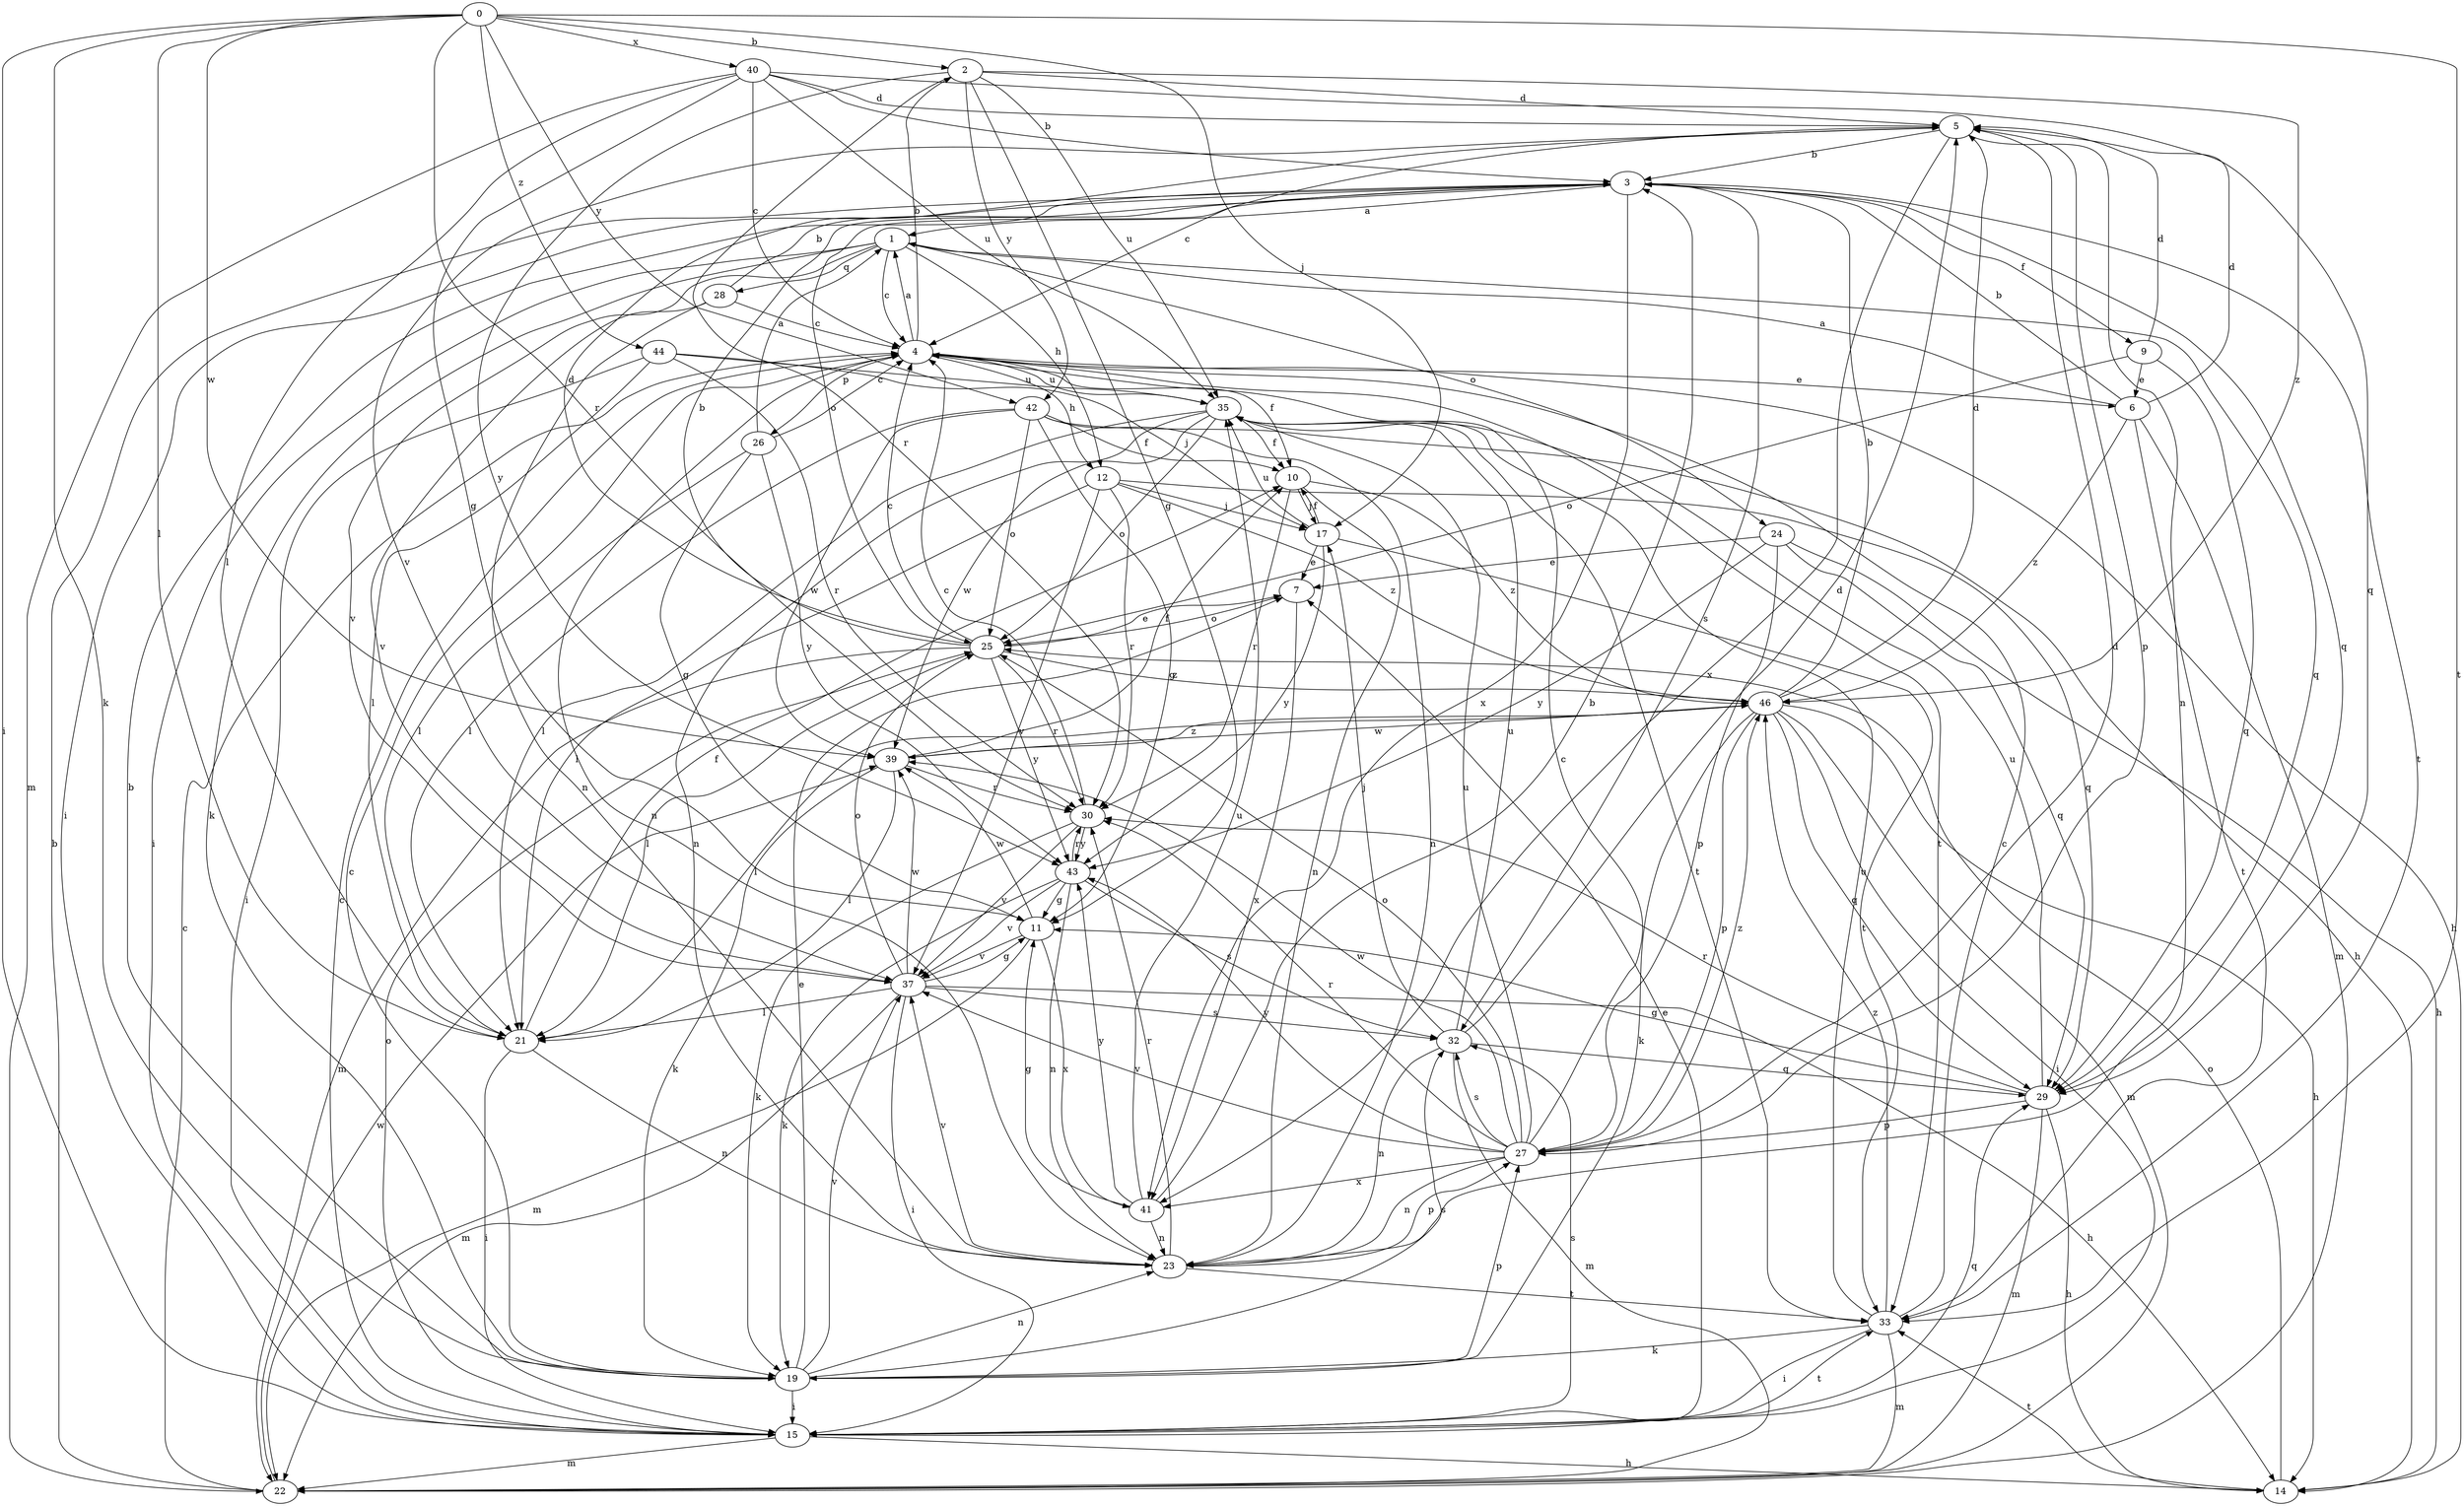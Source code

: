 strict digraph  {
0;
1;
2;
3;
4;
5;
6;
7;
9;
10;
11;
12;
14;
15;
17;
19;
21;
22;
23;
24;
25;
26;
27;
28;
29;
30;
32;
33;
35;
37;
39;
40;
41;
42;
43;
44;
46;
0 -> 2  [label=b];
0 -> 15  [label=i];
0 -> 17  [label=j];
0 -> 19  [label=k];
0 -> 21  [label=l];
0 -> 30  [label=r];
0 -> 33  [label=t];
0 -> 39  [label=w];
0 -> 40  [label=x];
0 -> 42  [label=y];
0 -> 44  [label=z];
1 -> 4  [label=c];
1 -> 12  [label=h];
1 -> 15  [label=i];
1 -> 19  [label=k];
1 -> 24  [label=o];
1 -> 28  [label=q];
1 -> 29  [label=q];
1 -> 37  [label=v];
2 -> 5  [label=d];
2 -> 11  [label=g];
2 -> 30  [label=r];
2 -> 35  [label=u];
2 -> 42  [label=y];
2 -> 43  [label=y];
2 -> 46  [label=z];
3 -> 1  [label=a];
3 -> 9  [label=f];
3 -> 15  [label=i];
3 -> 25  [label=o];
3 -> 29  [label=q];
3 -> 32  [label=s];
3 -> 33  [label=t];
3 -> 41  [label=x];
4 -> 1  [label=a];
4 -> 2  [label=b];
4 -> 6  [label=e];
4 -> 10  [label=f];
4 -> 12  [label=h];
4 -> 14  [label=h];
4 -> 23  [label=n];
4 -> 26  [label=p];
4 -> 33  [label=t];
4 -> 35  [label=u];
5 -> 3  [label=b];
5 -> 4  [label=c];
5 -> 23  [label=n];
5 -> 27  [label=p];
5 -> 37  [label=v];
5 -> 41  [label=x];
6 -> 1  [label=a];
6 -> 3  [label=b];
6 -> 5  [label=d];
6 -> 22  [label=m];
6 -> 33  [label=t];
6 -> 46  [label=z];
7 -> 25  [label=o];
7 -> 41  [label=x];
9 -> 5  [label=d];
9 -> 6  [label=e];
9 -> 25  [label=o];
9 -> 29  [label=q];
10 -> 17  [label=j];
10 -> 23  [label=n];
10 -> 30  [label=r];
10 -> 46  [label=z];
11 -> 22  [label=m];
11 -> 37  [label=v];
11 -> 39  [label=w];
11 -> 41  [label=x];
12 -> 17  [label=j];
12 -> 21  [label=l];
12 -> 29  [label=q];
12 -> 30  [label=r];
12 -> 37  [label=v];
12 -> 46  [label=z];
14 -> 25  [label=o];
14 -> 33  [label=t];
15 -> 4  [label=c];
15 -> 7  [label=e];
15 -> 14  [label=h];
15 -> 22  [label=m];
15 -> 25  [label=o];
15 -> 29  [label=q];
15 -> 32  [label=s];
15 -> 33  [label=t];
17 -> 7  [label=e];
17 -> 10  [label=f];
17 -> 33  [label=t];
17 -> 35  [label=u];
17 -> 43  [label=y];
19 -> 3  [label=b];
19 -> 4  [label=c];
19 -> 7  [label=e];
19 -> 15  [label=i];
19 -> 23  [label=n];
19 -> 27  [label=p];
19 -> 32  [label=s];
19 -> 37  [label=v];
21 -> 10  [label=f];
21 -> 15  [label=i];
21 -> 23  [label=n];
22 -> 3  [label=b];
22 -> 4  [label=c];
22 -> 39  [label=w];
23 -> 27  [label=p];
23 -> 30  [label=r];
23 -> 33  [label=t];
23 -> 37  [label=v];
24 -> 7  [label=e];
24 -> 14  [label=h];
24 -> 27  [label=p];
24 -> 29  [label=q];
24 -> 43  [label=y];
25 -> 3  [label=b];
25 -> 4  [label=c];
25 -> 5  [label=d];
25 -> 7  [label=e];
25 -> 21  [label=l];
25 -> 22  [label=m];
25 -> 30  [label=r];
25 -> 43  [label=y];
25 -> 46  [label=z];
26 -> 1  [label=a];
26 -> 4  [label=c];
26 -> 11  [label=g];
26 -> 21  [label=l];
26 -> 43  [label=y];
27 -> 4  [label=c];
27 -> 5  [label=d];
27 -> 23  [label=n];
27 -> 25  [label=o];
27 -> 30  [label=r];
27 -> 32  [label=s];
27 -> 35  [label=u];
27 -> 37  [label=v];
27 -> 39  [label=w];
27 -> 41  [label=x];
27 -> 43  [label=y];
27 -> 46  [label=z];
28 -> 3  [label=b];
28 -> 4  [label=c];
28 -> 23  [label=n];
28 -> 37  [label=v];
29 -> 11  [label=g];
29 -> 14  [label=h];
29 -> 22  [label=m];
29 -> 27  [label=p];
29 -> 30  [label=r];
29 -> 35  [label=u];
30 -> 4  [label=c];
30 -> 19  [label=k];
30 -> 37  [label=v];
30 -> 43  [label=y];
32 -> 5  [label=d];
32 -> 17  [label=j];
32 -> 22  [label=m];
32 -> 23  [label=n];
32 -> 29  [label=q];
32 -> 35  [label=u];
33 -> 4  [label=c];
33 -> 15  [label=i];
33 -> 19  [label=k];
33 -> 22  [label=m];
33 -> 35  [label=u];
33 -> 46  [label=z];
35 -> 10  [label=f];
35 -> 21  [label=l];
35 -> 23  [label=n];
35 -> 25  [label=o];
35 -> 33  [label=t];
35 -> 39  [label=w];
37 -> 11  [label=g];
37 -> 14  [label=h];
37 -> 15  [label=i];
37 -> 21  [label=l];
37 -> 22  [label=m];
37 -> 25  [label=o];
37 -> 32  [label=s];
37 -> 39  [label=w];
39 -> 10  [label=f];
39 -> 19  [label=k];
39 -> 21  [label=l];
39 -> 30  [label=r];
39 -> 46  [label=z];
40 -> 3  [label=b];
40 -> 4  [label=c];
40 -> 5  [label=d];
40 -> 11  [label=g];
40 -> 21  [label=l];
40 -> 22  [label=m];
40 -> 29  [label=q];
40 -> 35  [label=u];
41 -> 3  [label=b];
41 -> 11  [label=g];
41 -> 23  [label=n];
41 -> 35  [label=u];
41 -> 43  [label=y];
42 -> 10  [label=f];
42 -> 11  [label=g];
42 -> 14  [label=h];
42 -> 21  [label=l];
42 -> 23  [label=n];
42 -> 25  [label=o];
42 -> 39  [label=w];
43 -> 11  [label=g];
43 -> 19  [label=k];
43 -> 23  [label=n];
43 -> 30  [label=r];
43 -> 32  [label=s];
43 -> 37  [label=v];
44 -> 15  [label=i];
44 -> 17  [label=j];
44 -> 21  [label=l];
44 -> 30  [label=r];
44 -> 35  [label=u];
46 -> 3  [label=b];
46 -> 5  [label=d];
46 -> 14  [label=h];
46 -> 15  [label=i];
46 -> 19  [label=k];
46 -> 21  [label=l];
46 -> 22  [label=m];
46 -> 27  [label=p];
46 -> 29  [label=q];
46 -> 39  [label=w];
}
